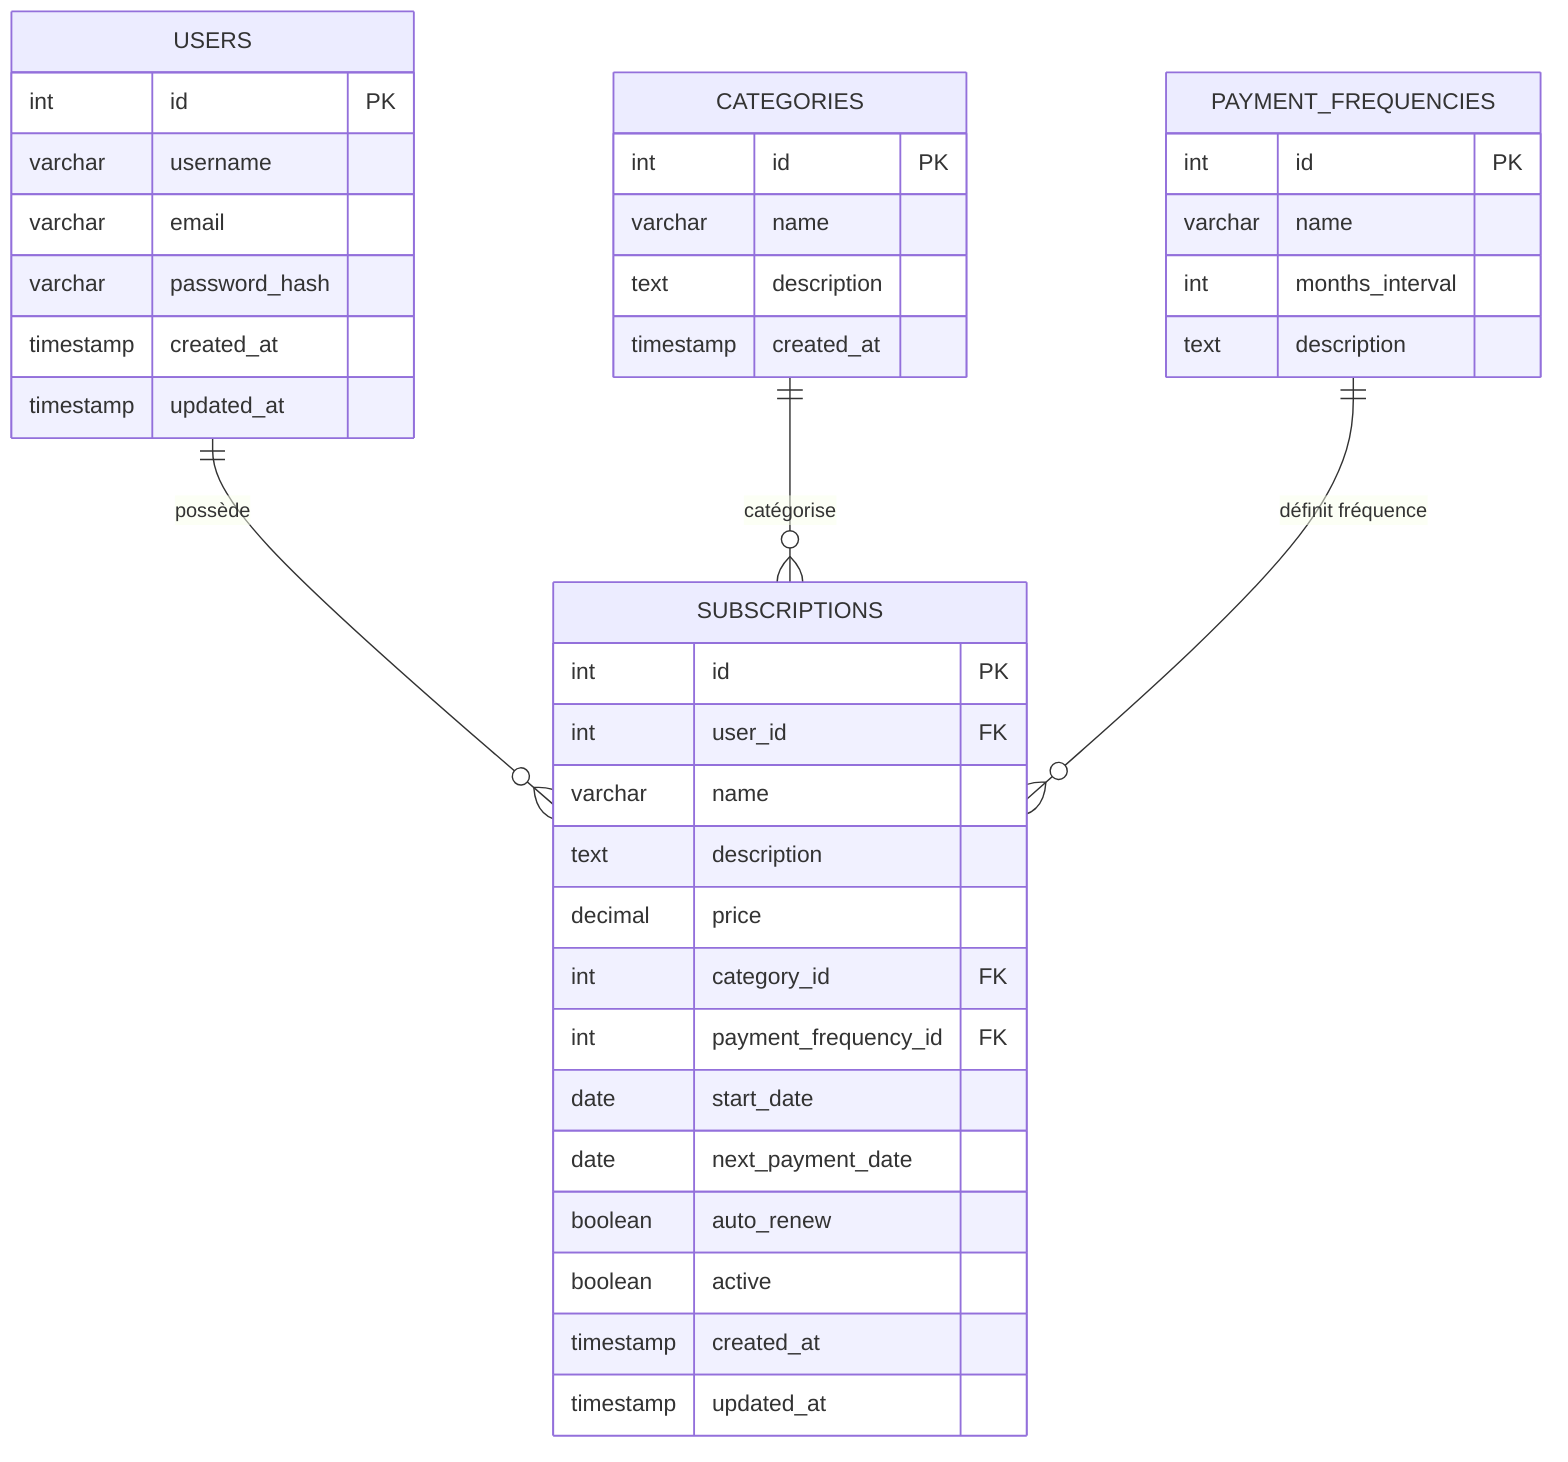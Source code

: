 erDiagram
    USERS {
        int id PK
        varchar username
        varchar email
        varchar password_hash
        timestamp created_at
        timestamp updated_at
    }
    
    CATEGORIES {
        int id PK
        varchar name
        text description
        timestamp created_at
    }
    
    PAYMENT_FREQUENCIES {
        int id PK
        varchar name
        int months_interval
        text description
    }
    
    SUBSCRIPTIONS {
        int id PK
        int user_id FK
        varchar name
        text description
        decimal price
        int category_id FK
        int payment_frequency_id FK
        date start_date
        date next_payment_date
        boolean auto_renew
        boolean active
        timestamp created_at
        timestamp updated_at
    }
    
    USERS ||--o{ SUBSCRIPTIONS : "possède"
    CATEGORIES ||--o{ SUBSCRIPTIONS : "catégorise"
    PAYMENT_FREQUENCIES ||--o{ SUBSCRIPTIONS : "définit fréquence"